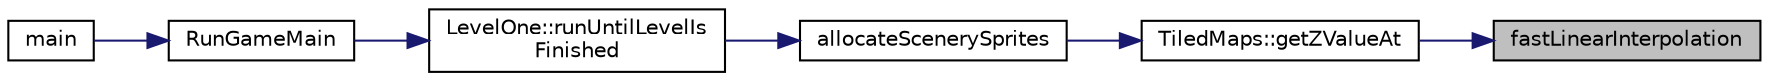 digraph "fastLinearInterpolation"
{
 // LATEX_PDF_SIZE
  edge [fontname="Helvetica",fontsize="10",labelfontname="Helvetica",labelfontsize="10"];
  node [fontname="Helvetica",fontsize="10",shape=record];
  rankdir="RL";
  Node1 [label="fastLinearInterpolation",height=0.2,width=0.4,color="black", fillcolor="grey75", style="filled", fontcolor="black",tooltip=" "];
  Node1 -> Node2 [dir="back",color="midnightblue",fontsize="10",style="solid"];
  Node2 [label="TiledMaps::getZValueAt",height=0.2,width=0.4,color="black", fillcolor="white", style="filled",URL="$class_tiled_maps.html#a57567dc109ceeba897d57525cc1b820a",tooltip=" "];
  Node2 -> Node3 [dir="back",color="midnightblue",fontsize="10",style="solid"];
  Node3 [label="allocateScenerySprites",height=0.2,width=0.4,color="black", fillcolor="white", style="filled",URL="$_level_one_8cpp.html#aa91dc3dd11adcac277b491be9198b469",tooltip=" "];
  Node3 -> Node4 [dir="back",color="midnightblue",fontsize="10",style="solid"];
  Node4 [label="LevelOne::runUntilLevelIs\lFinished",height=0.2,width=0.4,color="black", fillcolor="white", style="filled",URL="$class_level_one.html#afd011cbfd58c10d7bcaabbbdf7b884a3",tooltip="Indicates that the level will loop internally handling all input, and output (audio,..."];
  Node4 -> Node5 [dir="back",color="midnightblue",fontsize="10",style="solid"];
  Node5 [label="RunGameMain",height=0.2,width=0.4,color="black", fillcolor="white", style="filled",URL="$main_8cpp.html#aa4173368a267598f9c3c83944e79a303",tooltip=" "];
  Node5 -> Node6 [dir="back",color="midnightblue",fontsize="10",style="solid"];
  Node6 [label="main",height=0.2,width=0.4,color="black", fillcolor="white", style="filled",URL="$main_8cpp.html#a3c04138a5bfe5d72780bb7e82a18e627",tooltip=" "];
}
